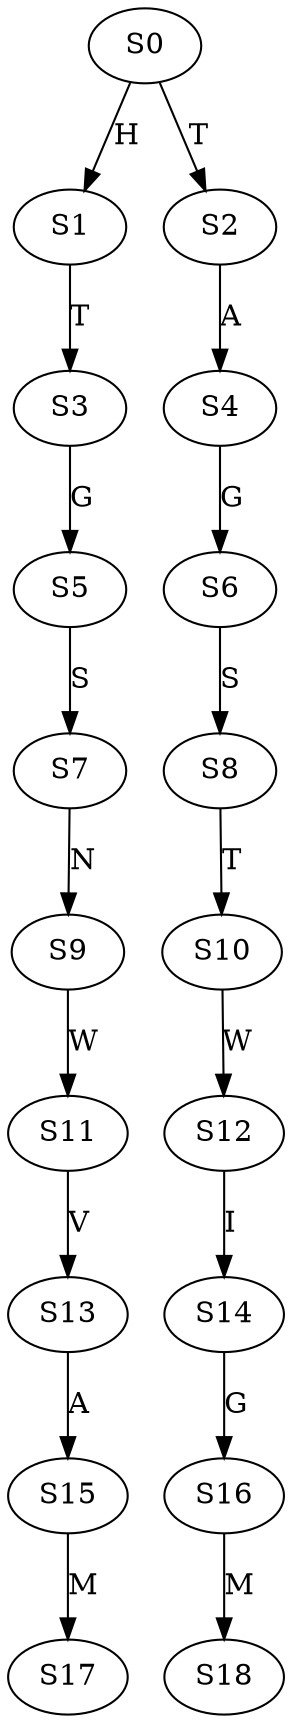 strict digraph  {
	S0 -> S1 [ label = H ];
	S0 -> S2 [ label = T ];
	S1 -> S3 [ label = T ];
	S2 -> S4 [ label = A ];
	S3 -> S5 [ label = G ];
	S4 -> S6 [ label = G ];
	S5 -> S7 [ label = S ];
	S6 -> S8 [ label = S ];
	S7 -> S9 [ label = N ];
	S8 -> S10 [ label = T ];
	S9 -> S11 [ label = W ];
	S10 -> S12 [ label = W ];
	S11 -> S13 [ label = V ];
	S12 -> S14 [ label = I ];
	S13 -> S15 [ label = A ];
	S14 -> S16 [ label = G ];
	S15 -> S17 [ label = M ];
	S16 -> S18 [ label = M ];
}
